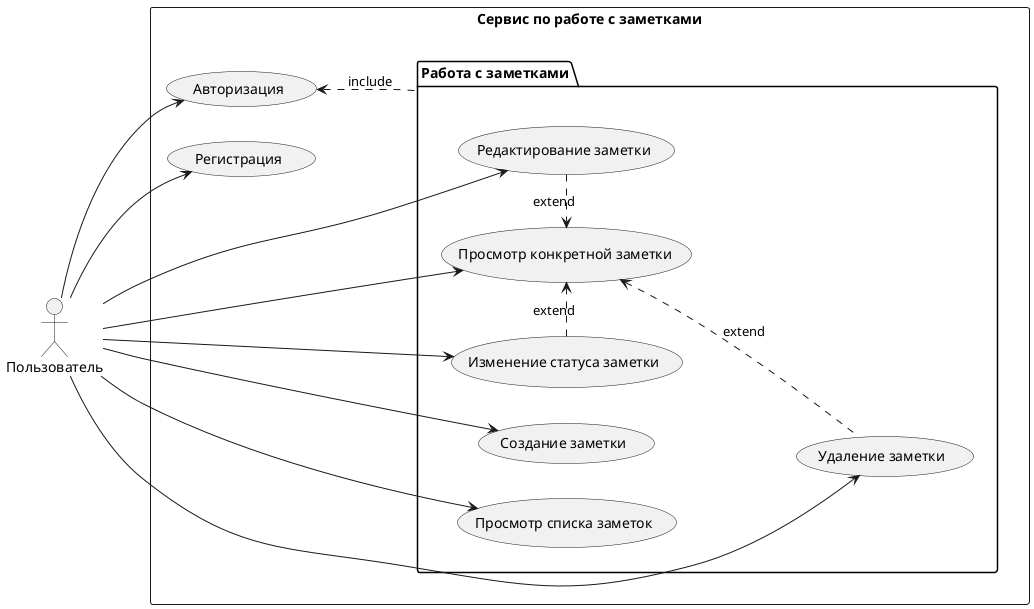 @startuml usecases

!define RECTANGLE class
left to right direction

actor "Пользователь" as User

rectangle "Сервис по работе с заметками" {
    package "Работа с заметками" {
        usecase "Создание заметки" as UC_CreateNote
        usecase "Просмотр списка заметок" as UC_ViewNotes
        usecase "Просмотр конкретной заметки" as UC_ViewNote
        usecase "Редактирование заметки" as UC_EditNote
        usecase "Изменение статуса заметки" as UC_ChangeStatus
        usecase "Удаление заметки" as UC_DeleteNote
    }

    usecase "Регистрация" as UC_Register
    usecase "Авторизация" as UC_Login
    
}

User --> UC_Register
User --> UC_Login
User --> UC_CreateNote
User --> UC_ViewNotes
User --> UC_ViewNote
User --> UC_EditNote
User --> UC_ChangeStatus
User --> UC_DeleteNote

UC_EditNote .> UC_ViewNote: extend
UC_ChangeStatus .> UC_ViewNote: extend
UC_DeleteNote .up.> UC_ViewNote: extend

"Работа с заметками" .up.> UC_Login : include

@enduml